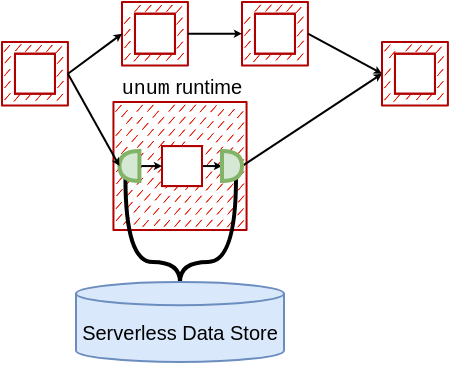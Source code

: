 <mxfile version="15.7.0" type="dropbox"><diagram id="B0uaYoMAurD2QBMsH86x" name="Page-1"><mxGraphModel dx="1185" dy="661" grid="1" gridSize="10" guides="1" tooltips="1" connect="1" arrows="1" fold="1" page="1" pageScale="1" pageWidth="850" pageHeight="1100" math="0" shadow="0"><root><mxCell id="0"/><mxCell id="1" parent="0"/><mxCell id="O3SSeS5D4lpexn4AVaQ5-27" value="" style="rounded=0;whiteSpace=wrap;html=1;shadow=0;glass=0;sketch=1;fillStyle=dashed;fontSize=10;fontColor=#000000;strokeColor=#B20000;strokeWidth=1;fillColor=#E51400;gradientColor=none;jiggle=0;" vertex="1" parent="1"><mxGeometry x="305.72" y="460" width="66.56" height="64.06" as="geometry"/></mxCell><mxCell id="O3SSeS5D4lpexn4AVaQ5-32" style="edgeStyle=orthogonalEdgeStyle;rounded=0;orthogonalLoop=1;jettySize=auto;html=1;exitX=1;exitY=0.5;exitDx=0;exitDy=0;entryX=0;entryY=0.5;entryDx=0;entryDy=0;entryPerimeter=0;endArrow=classic;endFill=1;endSize=1;" edge="1" parent="1" source="O3SSeS5D4lpexn4AVaQ5-28" target="O3SSeS5D4lpexn4AVaQ5-30"><mxGeometry relative="1" as="geometry"/></mxCell><mxCell id="O3SSeS5D4lpexn4AVaQ5-28" value="" style="shape=image;verticalLabelPosition=bottom;labelBackgroundColor=#ffffff;verticalAlign=top;aspect=fixed;imageAspect=0;image=https://images.squarespace-cdn.com/content/v1/51814c87e4b0c1fda9c1fc50/1528473310893-RH0HG7R5C0QURMFQJBSU/600px-AWS_Lambda_logo.svg.png?format=500w;imageBackground=default;imageBorder=#B20000;" vertex="1" parent="1"><mxGeometry x="330" y="482.03" width="20" height="20" as="geometry"/></mxCell><mxCell id="O3SSeS5D4lpexn4AVaQ5-31" style="edgeStyle=orthogonalEdgeStyle;rounded=0;orthogonalLoop=1;jettySize=auto;html=1;exitX=0;exitY=0.5;exitDx=0;exitDy=0;exitPerimeter=0;entryX=0;entryY=0.5;entryDx=0;entryDy=0;endArrow=classic;endFill=1;endSize=1;" edge="1" parent="1" source="O3SSeS5D4lpexn4AVaQ5-29" target="O3SSeS5D4lpexn4AVaQ5-28"><mxGeometry relative="1" as="geometry"/></mxCell><mxCell id="O3SSeS5D4lpexn4AVaQ5-60" style="edgeStyle=orthogonalEdgeStyle;curved=1;rounded=0;orthogonalLoop=1;jettySize=auto;html=1;exitX=0.7;exitY=0.1;exitDx=0;exitDy=0;exitPerimeter=0;entryX=0.5;entryY=0;entryDx=0;entryDy=0;entryPerimeter=0;fontSize=10;endArrow=none;endFill=0;strokeWidth=2;elbow=vertical;" edge="1" parent="1" source="O3SSeS5D4lpexn4AVaQ5-29" target="O3SSeS5D4lpexn4AVaQ5-54"><mxGeometry relative="1" as="geometry"><Array as="points"><mxPoint x="312" y="540"/><mxPoint x="339" y="540"/></Array></mxGeometry></mxCell><mxCell id="O3SSeS5D4lpexn4AVaQ5-29" value="" style="shape=or;whiteSpace=wrap;html=1;rounded=0;fillStyle=solid;fontSize=10;fillColor=#d5e8d4;strokeColor=#82b366;strokeWidth=2;rotation=-180;" vertex="1" parent="1"><mxGeometry x="308.72" y="484.53" width="10" height="15" as="geometry"/></mxCell><mxCell id="O3SSeS5D4lpexn4AVaQ5-51" style="edgeStyle=none;rounded=0;orthogonalLoop=1;jettySize=auto;html=1;exitX=1;exitY=0.5;exitDx=0;exitDy=0;exitPerimeter=0;entryX=0;entryY=0.5;entryDx=0;entryDy=0;endArrow=classic;endFill=1;endSize=1;" edge="1" parent="1" source="O3SSeS5D4lpexn4AVaQ5-30" target="O3SSeS5D4lpexn4AVaQ5-44"><mxGeometry relative="1" as="geometry"/></mxCell><mxCell id="O3SSeS5D4lpexn4AVaQ5-61" style="edgeStyle=orthogonalEdgeStyle;curved=1;rounded=0;orthogonalLoop=1;jettySize=auto;html=1;exitX=0.7;exitY=0.9;exitDx=0;exitDy=0;exitPerimeter=0;entryX=0.5;entryY=0;entryDx=0;entryDy=0;entryPerimeter=0;fontSize=10;endArrow=none;endFill=0;strokeWidth=2;elbow=vertical;" edge="1" parent="1" source="O3SSeS5D4lpexn4AVaQ5-30" target="O3SSeS5D4lpexn4AVaQ5-54"><mxGeometry relative="1" as="geometry"><Array as="points"><mxPoint x="367" y="540"/><mxPoint x="339" y="540"/></Array></mxGeometry></mxCell><mxCell id="O3SSeS5D4lpexn4AVaQ5-30" value="" style="shape=or;whiteSpace=wrap;html=1;rounded=0;fillStyle=solid;fontSize=10;fillColor=#d5e8d4;strokeColor=#82b366;strokeWidth=2;rotation=0;" vertex="1" parent="1"><mxGeometry x="360" y="484.53" width="10" height="15" as="geometry"/></mxCell><mxCell id="O3SSeS5D4lpexn4AVaQ5-33" value="&lt;div style=&quot;font-size: 10px&quot; align=&quot;center&quot;&gt;&lt;font style=&quot;font-size: 10px&quot;&gt;&lt;font face=&quot;Courier New&quot;&gt;unum&lt;/font&gt; runtime&lt;/font&gt;&lt;/div&gt;" style="text;html=1;strokeColor=none;fillColor=none;align=center;verticalAlign=middle;whiteSpace=wrap;rounded=0;" vertex="1" parent="1"><mxGeometry x="300" y="443.75" width="80" height="17.97" as="geometry"/></mxCell><mxCell id="O3SSeS5D4lpexn4AVaQ5-36" value="" style="group" vertex="1" connectable="0" parent="1"><mxGeometry x="250" y="430.0" width="32.96" height="31.72" as="geometry"/></mxCell><mxCell id="O3SSeS5D4lpexn4AVaQ5-34" value="" style="rounded=0;whiteSpace=wrap;html=1;shadow=0;glass=0;sketch=1;fillStyle=dashed;fontSize=10;fontColor=#000000;strokeColor=#B20000;strokeWidth=1;fillColor=#E51400;gradientColor=none;jiggle=0;" vertex="1" parent="O3SSeS5D4lpexn4AVaQ5-36"><mxGeometry width="32.96" height="31.72" as="geometry"/></mxCell><mxCell id="O3SSeS5D4lpexn4AVaQ5-35" value="" style="shape=image;verticalLabelPosition=bottom;labelBackgroundColor=#ffffff;verticalAlign=top;aspect=fixed;imageAspect=0;image=https://images.squarespace-cdn.com/content/v1/51814c87e4b0c1fda9c1fc50/1528473310893-RH0HG7R5C0QURMFQJBSU/600px-AWS_Lambda_logo.svg.png?format=500w;imageBackground=default;imageBorder=#B20000;" vertex="1" parent="O3SSeS5D4lpexn4AVaQ5-36"><mxGeometry x="6.48" y="5.86" width="20" height="20" as="geometry"/></mxCell><mxCell id="O3SSeS5D4lpexn4AVaQ5-37" value="" style="group" vertex="1" connectable="0" parent="1"><mxGeometry x="310" y="410.0" width="32.96" height="31.72" as="geometry"/></mxCell><mxCell id="O3SSeS5D4lpexn4AVaQ5-38" value="" style="rounded=0;whiteSpace=wrap;html=1;shadow=0;glass=0;sketch=1;fillStyle=dashed;fontSize=10;fontColor=#000000;strokeColor=#B20000;strokeWidth=1;fillColor=#E51400;gradientColor=none;jiggle=0;" vertex="1" parent="O3SSeS5D4lpexn4AVaQ5-37"><mxGeometry width="32.96" height="31.72" as="geometry"/></mxCell><mxCell id="O3SSeS5D4lpexn4AVaQ5-39" value="" style="shape=image;verticalLabelPosition=bottom;labelBackgroundColor=#ffffff;verticalAlign=top;aspect=fixed;imageAspect=0;image=https://images.squarespace-cdn.com/content/v1/51814c87e4b0c1fda9c1fc50/1528473310893-RH0HG7R5C0QURMFQJBSU/600px-AWS_Lambda_logo.svg.png?format=500w;imageBackground=default;imageBorder=#B20000;" vertex="1" parent="O3SSeS5D4lpexn4AVaQ5-37"><mxGeometry x="6.48" y="5.86" width="20" height="20" as="geometry"/></mxCell><mxCell id="O3SSeS5D4lpexn4AVaQ5-40" value="" style="group" vertex="1" connectable="0" parent="1"><mxGeometry x="370" y="410" width="32.96" height="31.72" as="geometry"/></mxCell><mxCell id="O3SSeS5D4lpexn4AVaQ5-41" value="" style="rounded=0;whiteSpace=wrap;html=1;shadow=0;glass=0;sketch=1;fillStyle=dashed;fontSize=10;fontColor=#000000;strokeColor=#B20000;strokeWidth=1;fillColor=#E51400;gradientColor=none;jiggle=0;" vertex="1" parent="O3SSeS5D4lpexn4AVaQ5-40"><mxGeometry width="32.96" height="31.72" as="geometry"/></mxCell><mxCell id="O3SSeS5D4lpexn4AVaQ5-42" value="" style="shape=image;verticalLabelPosition=bottom;labelBackgroundColor=#ffffff;verticalAlign=top;aspect=fixed;imageAspect=0;image=https://images.squarespace-cdn.com/content/v1/51814c87e4b0c1fda9c1fc50/1528473310893-RH0HG7R5C0QURMFQJBSU/600px-AWS_Lambda_logo.svg.png?format=500w;imageBackground=default;imageBorder=#B20000;" vertex="1" parent="O3SSeS5D4lpexn4AVaQ5-40"><mxGeometry x="6.48" y="5.86" width="20" height="20" as="geometry"/></mxCell><mxCell id="O3SSeS5D4lpexn4AVaQ5-43" value="" style="group" vertex="1" connectable="0" parent="1"><mxGeometry x="440" y="430" width="32.96" height="31.72" as="geometry"/></mxCell><mxCell id="O3SSeS5D4lpexn4AVaQ5-44" value="" style="rounded=0;whiteSpace=wrap;html=1;shadow=0;glass=0;sketch=1;fillStyle=dashed;fontSize=10;fontColor=#000000;strokeColor=#B20000;strokeWidth=1;fillColor=#E51400;gradientColor=none;jiggle=0;" vertex="1" parent="O3SSeS5D4lpexn4AVaQ5-43"><mxGeometry width="32.96" height="31.72" as="geometry"/></mxCell><mxCell id="O3SSeS5D4lpexn4AVaQ5-45" value="" style="shape=image;verticalLabelPosition=bottom;labelBackgroundColor=#ffffff;verticalAlign=top;aspect=fixed;imageAspect=0;image=https://images.squarespace-cdn.com/content/v1/51814c87e4b0c1fda9c1fc50/1528473310893-RH0HG7R5C0QURMFQJBSU/600px-AWS_Lambda_logo.svg.png?format=500w;imageBackground=default;imageBorder=#B20000;" vertex="1" parent="O3SSeS5D4lpexn4AVaQ5-43"><mxGeometry x="6.48" y="5.86" width="20" height="20" as="geometry"/></mxCell><mxCell id="O3SSeS5D4lpexn4AVaQ5-46" style="rounded=0;orthogonalLoop=1;jettySize=auto;html=1;exitX=1;exitY=0.5;exitDx=0;exitDy=0;entryX=0;entryY=0.5;entryDx=0;entryDy=0;endArrow=classic;endFill=1;endSize=1;" edge="1" parent="1" source="O3SSeS5D4lpexn4AVaQ5-34" target="O3SSeS5D4lpexn4AVaQ5-38"><mxGeometry relative="1" as="geometry"/></mxCell><mxCell id="O3SSeS5D4lpexn4AVaQ5-47" style="edgeStyle=none;rounded=0;orthogonalLoop=1;jettySize=auto;html=1;exitX=1;exitY=0.5;exitDx=0;exitDy=0;entryX=0;entryY=0.5;entryDx=0;entryDy=0;endArrow=classic;endFill=1;endSize=1;" edge="1" parent="1" source="O3SSeS5D4lpexn4AVaQ5-38" target="O3SSeS5D4lpexn4AVaQ5-41"><mxGeometry relative="1" as="geometry"/></mxCell><mxCell id="O3SSeS5D4lpexn4AVaQ5-48" style="edgeStyle=none;rounded=0;orthogonalLoop=1;jettySize=auto;html=1;exitX=1;exitY=0.5;exitDx=0;exitDy=0;entryX=0;entryY=0.5;entryDx=0;entryDy=0;endArrow=classic;endFill=1;endSize=1;" edge="1" parent="1" source="O3SSeS5D4lpexn4AVaQ5-41" target="O3SSeS5D4lpexn4AVaQ5-44"><mxGeometry relative="1" as="geometry"/></mxCell><mxCell id="O3SSeS5D4lpexn4AVaQ5-53" style="edgeStyle=none;rounded=0;orthogonalLoop=1;jettySize=auto;html=1;exitX=1;exitY=0.5;exitDx=0;exitDy=0;entryX=1;entryY=0.5;entryDx=0;entryDy=0;entryPerimeter=0;endArrow=classic;endFill=1;endSize=1;" edge="1" parent="1" source="O3SSeS5D4lpexn4AVaQ5-34" target="O3SSeS5D4lpexn4AVaQ5-29"><mxGeometry relative="1" as="geometry"/></mxCell><mxCell id="O3SSeS5D4lpexn4AVaQ5-54" value="&lt;font style=&quot;font-size: 10px&quot;&gt;Serverless Data Store&lt;/font&gt;" style="shape=cylinder3;whiteSpace=wrap;html=1;boundedLbl=1;backgroundOutline=1;size=5.81;strokeColor=#6c8ebf;align=center;fillColor=#dae8fc;" vertex="1" parent="1"><mxGeometry x="287" y="550" width="104" height="40" as="geometry"/></mxCell><mxCell id="O3SSeS5D4lpexn4AVaQ5-55" style="edgeStyle=none;rounded=0;orthogonalLoop=1;jettySize=auto;html=1;entryX=0.5;entryY=1;entryDx=0;entryDy=0;entryPerimeter=0;endArrow=classic;endFill=1;endSize=1;" edge="1" parent="1" source="O3SSeS5D4lpexn4AVaQ5-54" target="O3SSeS5D4lpexn4AVaQ5-54"><mxGeometry relative="1" as="geometry"/></mxCell></root></mxGraphModel></diagram></mxfile>